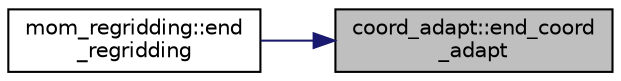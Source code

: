 digraph "coord_adapt::end_coord_adapt"
{
 // INTERACTIVE_SVG=YES
 // LATEX_PDF_SIZE
  edge [fontname="Helvetica",fontsize="10",labelfontname="Helvetica",labelfontsize="10"];
  node [fontname="Helvetica",fontsize="10",shape=record];
  rankdir="RL";
  Node1 [label="coord_adapt::end_coord\l_adapt",height=0.2,width=0.4,color="black", fillcolor="grey75", style="filled", fontcolor="black",tooltip="Clean up the coordinate control structure."];
  Node1 -> Node2 [dir="back",color="midnightblue",fontsize="10",style="solid",fontname="Helvetica"];
  Node2 [label="mom_regridding::end\l_regridding",height=0.2,width=0.4,color="black", fillcolor="white", style="filled",URL="$namespacemom__regridding.html#a9f55ab3a80ab1202b7664e9c65ebf08b",tooltip="Deallocation of regridding memory."];
}
